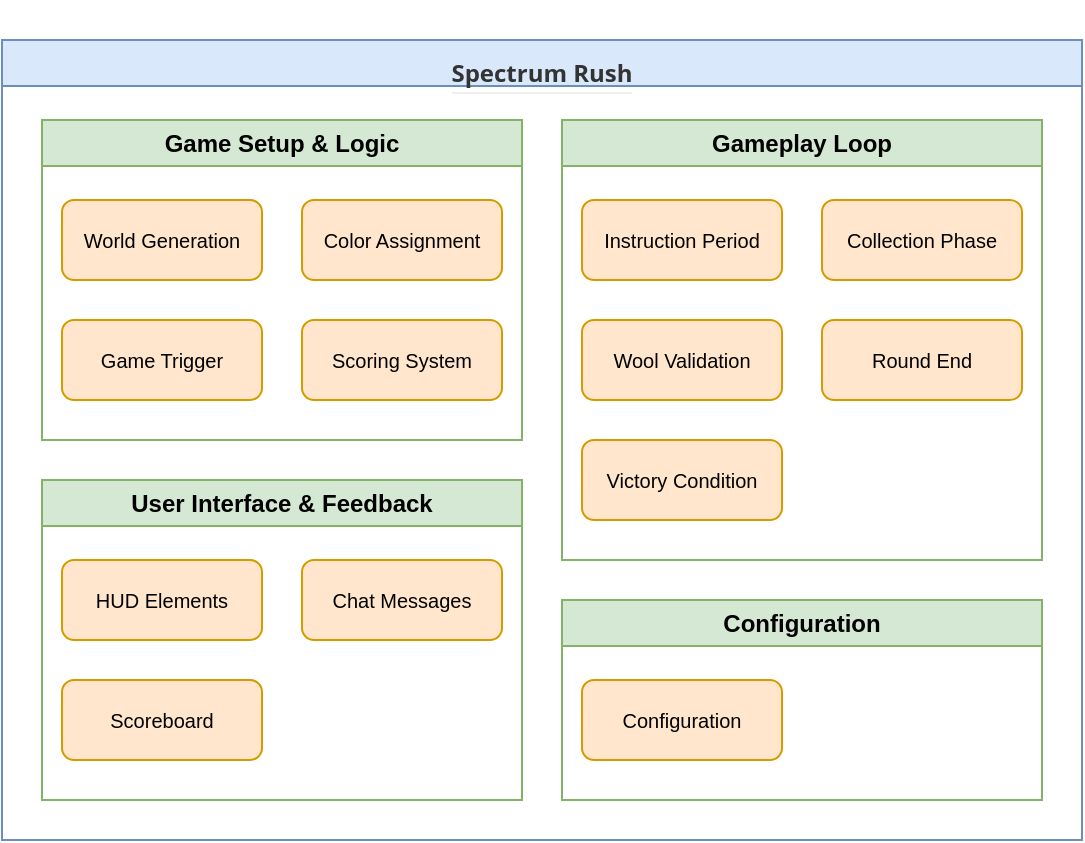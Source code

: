 <mxfile version="28.2.1">
  <diagram name="第 1 页" id="EaXB5GfvL8YvalaSGVoG">
    <mxGraphModel dx="1072" dy="1737" grid="1" gridSize="10" guides="1" tooltips="1" connect="1" arrows="1" fold="1" page="1" pageScale="1" pageWidth="827" pageHeight="1169" math="0" shadow="0">
      <root>
        <mxCell id="0" />
        <mxCell id="1" parent="0" />
        <mxCell id="9MqYjjXePN31bmmTb5YA-1" value="&lt;h1 style=&quot;box-sizing: border-box; break-after: avoid-page; break-inside: avoid; orphans: 4; margin-top: 1rem; margin-bottom: 1rem; position: relative; line-height: 1.2; cursor: text; border-bottom: 1px solid rgb(238, 238, 238); white-space-collapse: preserve; color: rgb(51, 51, 51); font-family: &amp;quot;Open Sans&amp;quot;, &amp;quot;Clear Sans&amp;quot;, &amp;quot;Helvetica Neue&amp;quot;, Helvetica, Arial, &amp;quot;Segoe UI Emoji&amp;quot;, sans-serif; text-align: start;&quot; class=&quot;md-end-block md-heading md-focus&quot;&gt;&lt;span style=&quot;box-sizing: border-box;&quot; class=&quot;md-plain md-expand&quot;&gt;&lt;font style=&quot;font-size: 12px;&quot;&gt;Spectrum Rush&lt;/font&gt;&lt;/span&gt;&lt;/h1&gt;" style="swimlane;whiteSpace=wrap;html=1;fillColor=#dae8fc;strokeColor=#6c8ebf;" vertex="1" parent="1">
          <mxGeometry width="540" height="400" as="geometry" />
        </mxCell>
        <mxCell id="9MqYjjXePN31bmmTb5YA-2" value="Game Setup &amp;amp; Logic" style="swimlane;whiteSpace=wrap;html=1;fillColor=#d5e8d4;strokeColor=#82b366;" vertex="1" parent="9MqYjjXePN31bmmTb5YA-1">
          <mxGeometry x="20" y="40" width="240" height="160" as="geometry" />
        </mxCell>
        <mxCell id="9MqYjjXePN31bmmTb5YA-3" value="World Generation" style="rounded=1;whiteSpace=wrap;html=1;fillColor=#ffe6cc;strokeColor=#d79b00;fontSize=10;" vertex="1" parent="9MqYjjXePN31bmmTb5YA-2">
          <mxGeometry x="10" y="40" width="100" height="40" as="geometry" />
        </mxCell>
        <mxCell id="9MqYjjXePN31bmmTb5YA-4" value="Color Assignment" style="rounded=1;whiteSpace=wrap;html=1;fillColor=#ffe6cc;strokeColor=#d79b00;fontSize=10;" vertex="1" parent="9MqYjjXePN31bmmTb5YA-2">
          <mxGeometry x="130" y="40" width="100" height="40" as="geometry" />
        </mxCell>
        <mxCell id="9MqYjjXePN31bmmTb5YA-5" value="Game Trigger" style="rounded=1;whiteSpace=wrap;html=1;fillColor=#ffe6cc;strokeColor=#d79b00;fontSize=10;" vertex="1" parent="9MqYjjXePN31bmmTb5YA-2">
          <mxGeometry x="10" y="100" width="100" height="40" as="geometry" />
        </mxCell>
        <mxCell id="9MqYjjXePN31bmmTb5YA-6" value="Scoring System" style="rounded=1;whiteSpace=wrap;html=1;fillColor=#ffe6cc;strokeColor=#d79b00;fontSize=10;" vertex="1" parent="9MqYjjXePN31bmmTb5YA-2">
          <mxGeometry x="130" y="100" width="100" height="40" as="geometry" />
        </mxCell>
        <mxCell id="9MqYjjXePN31bmmTb5YA-7" value="Gameplay Loop" style="swimlane;whiteSpace=wrap;html=1;fillColor=#d5e8d4;strokeColor=#82b366;" vertex="1" parent="9MqYjjXePN31bmmTb5YA-1">
          <mxGeometry x="280" y="40" width="240" height="220" as="geometry" />
        </mxCell>
        <mxCell id="9MqYjjXePN31bmmTb5YA-8" value="Instruction Period" style="rounded=1;whiteSpace=wrap;html=1;fillColor=#ffe6cc;strokeColor=#d79b00;fontSize=10;" vertex="1" parent="9MqYjjXePN31bmmTb5YA-7">
          <mxGeometry x="10" y="40" width="100" height="40" as="geometry" />
        </mxCell>
        <mxCell id="9MqYjjXePN31bmmTb5YA-9" value="Round End" style="rounded=1;whiteSpace=wrap;html=1;fillColor=#ffe6cc;strokeColor=#d79b00;fontSize=10;" vertex="1" parent="9MqYjjXePN31bmmTb5YA-7">
          <mxGeometry x="130" y="100" width="100" height="40" as="geometry" />
        </mxCell>
        <mxCell id="9MqYjjXePN31bmmTb5YA-10" value="Wool Validation" style="rounded=1;whiteSpace=wrap;html=1;fillColor=#ffe6cc;strokeColor=#d79b00;fontSize=10;" vertex="1" parent="9MqYjjXePN31bmmTb5YA-7">
          <mxGeometry x="10" y="100" width="100" height="40" as="geometry" />
        </mxCell>
        <mxCell id="9MqYjjXePN31bmmTb5YA-11" value="Collection Phase" style="rounded=1;whiteSpace=wrap;html=1;fillColor=#ffe6cc;strokeColor=#d79b00;fontSize=10;" vertex="1" parent="9MqYjjXePN31bmmTb5YA-7">
          <mxGeometry x="130" y="40" width="100" height="40" as="geometry" />
        </mxCell>
        <mxCell id="9MqYjjXePN31bmmTb5YA-20" value="Victory Condition" style="rounded=1;whiteSpace=wrap;html=1;fillColor=#ffe6cc;strokeColor=#d79b00;fontSize=10;" vertex="1" parent="9MqYjjXePN31bmmTb5YA-7">
          <mxGeometry x="10" y="160" width="100" height="40" as="geometry" />
        </mxCell>
        <mxCell id="9MqYjjXePN31bmmTb5YA-12" value="User Interface &amp;amp; Feedback" style="swimlane;whiteSpace=wrap;html=1;fillColor=#d5e8d4;strokeColor=#82b366;" vertex="1" parent="9MqYjjXePN31bmmTb5YA-1">
          <mxGeometry x="20" y="220" width="240" height="160" as="geometry" />
        </mxCell>
        <mxCell id="9MqYjjXePN31bmmTb5YA-13" value="HUD Elements" style="rounded=1;whiteSpace=wrap;html=1;fillColor=#ffe6cc;strokeColor=#d79b00;fontSize=10;" vertex="1" parent="9MqYjjXePN31bmmTb5YA-12">
          <mxGeometry x="10" y="40" width="100" height="40" as="geometry" />
        </mxCell>
        <mxCell id="9MqYjjXePN31bmmTb5YA-14" value="Chat Messages" style="rounded=1;whiteSpace=wrap;html=1;fillColor=#ffe6cc;strokeColor=#d79b00;fontSize=10;" vertex="1" parent="9MqYjjXePN31bmmTb5YA-12">
          <mxGeometry x="130" y="40" width="100" height="40" as="geometry" />
        </mxCell>
        <mxCell id="9MqYjjXePN31bmmTb5YA-15" value="Scoreboard" style="rounded=1;whiteSpace=wrap;html=1;fillColor=#ffe6cc;strokeColor=#d79b00;fontSize=10;" vertex="1" parent="9MqYjjXePN31bmmTb5YA-12">
          <mxGeometry x="10" y="100" width="100" height="40" as="geometry" />
        </mxCell>
        <mxCell id="9MqYjjXePN31bmmTb5YA-16" value="Configuration" style="swimlane;whiteSpace=wrap;html=1;fillColor=#d5e8d4;strokeColor=#82b366;" vertex="1" parent="9MqYjjXePN31bmmTb5YA-1">
          <mxGeometry x="280" y="280" width="240" height="100" as="geometry" />
        </mxCell>
        <mxCell id="9MqYjjXePN31bmmTb5YA-17" value="Configuration" style="rounded=1;whiteSpace=wrap;html=1;fillColor=#ffe6cc;strokeColor=#d79b00;fontSize=10;" vertex="1" parent="9MqYjjXePN31bmmTb5YA-16">
          <mxGeometry x="10" y="40" width="100" height="40" as="geometry" />
        </mxCell>
      </root>
    </mxGraphModel>
  </diagram>
</mxfile>
